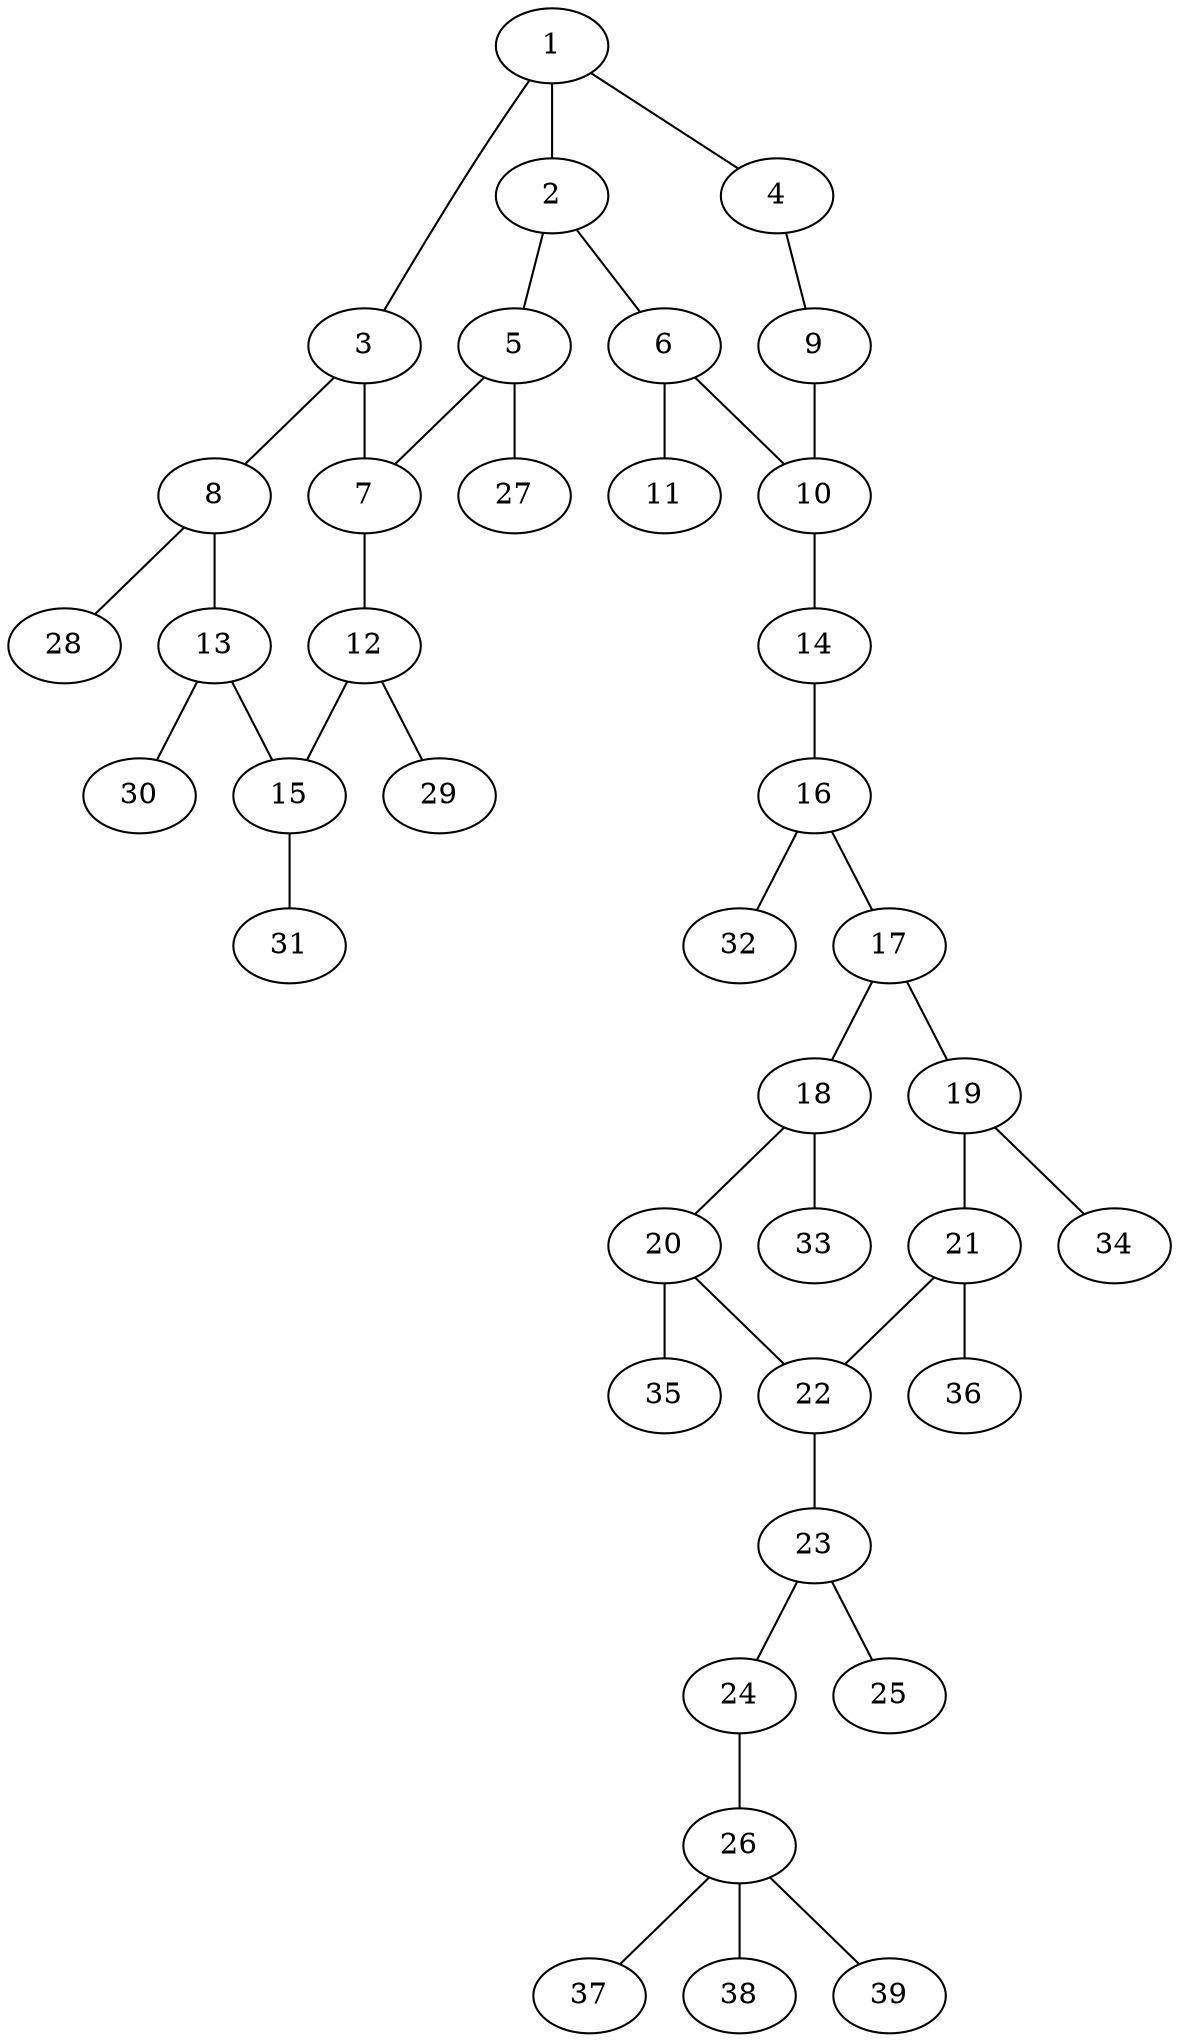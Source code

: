 graph molecule_573 {
	1	 [chem=C];
	2	 [chem=C];
	1 -- 2	 [valence=2];
	3	 [chem=C];
	1 -- 3	 [valence=1];
	4	 [chem=N];
	1 -- 4	 [valence=1];
	5	 [chem=N];
	2 -- 5	 [valence=1];
	6	 [chem=C];
	2 -- 6	 [valence=1];
	7	 [chem=C];
	3 -- 7	 [valence=2];
	8	 [chem=C];
	3 -- 8	 [valence=1];
	9	 [chem=N];
	4 -- 9	 [valence=2];
	5 -- 7	 [valence=1];
	27	 [chem=H];
	5 -- 27	 [valence=1];
	10	 [chem=N];
	6 -- 10	 [valence=1];
	11	 [chem=O];
	6 -- 11	 [valence=2];
	12	 [chem=C];
	7 -- 12	 [valence=1];
	13	 [chem=C];
	8 -- 13	 [valence=2];
	28	 [chem=H];
	8 -- 28	 [valence=1];
	9 -- 10	 [valence=1];
	14	 [chem=N];
	10 -- 14	 [valence=1];
	15	 [chem=C];
	12 -- 15	 [valence=2];
	29	 [chem=H];
	12 -- 29	 [valence=1];
	13 -- 15	 [valence=1];
	30	 [chem=H];
	13 -- 30	 [valence=1];
	16	 [chem=C];
	14 -- 16	 [valence=2];
	31	 [chem=H];
	15 -- 31	 [valence=1];
	17	 [chem=C];
	16 -- 17	 [valence=1];
	32	 [chem=H];
	16 -- 32	 [valence=1];
	18	 [chem=C];
	17 -- 18	 [valence=2];
	19	 [chem=C];
	17 -- 19	 [valence=1];
	20	 [chem=C];
	18 -- 20	 [valence=1];
	33	 [chem=H];
	18 -- 33	 [valence=1];
	21	 [chem=C];
	19 -- 21	 [valence=2];
	34	 [chem=H];
	19 -- 34	 [valence=1];
	22	 [chem=C];
	20 -- 22	 [valence=2];
	35	 [chem=H];
	20 -- 35	 [valence=1];
	21 -- 22	 [valence=1];
	36	 [chem=H];
	21 -- 36	 [valence=1];
	23	 [chem=C];
	22 -- 23	 [valence=1];
	24	 [chem=O];
	23 -- 24	 [valence=1];
	25	 [chem=O];
	23 -- 25	 [valence=2];
	26	 [chem=C];
	24 -- 26	 [valence=1];
	37	 [chem=H];
	26 -- 37	 [valence=1];
	38	 [chem=H];
	26 -- 38	 [valence=1];
	39	 [chem=H];
	26 -- 39	 [valence=1];
}
